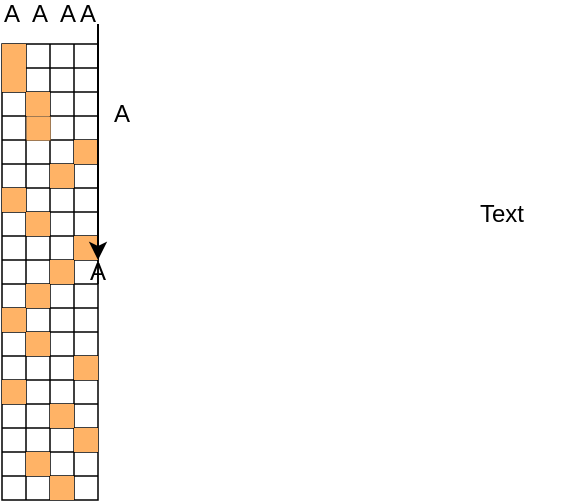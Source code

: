 <mxfile version="21.1.7" type="github">
  <diagram name="第 1 页" id="IOcVYkyOy4ICBnBC5S5M">
    <mxGraphModel dx="1345" dy="809" grid="1" gridSize="10" guides="1" tooltips="1" connect="1" arrows="1" fold="1" page="1" pageScale="1" pageWidth="827" pageHeight="1169" math="0" shadow="0">
      <root>
        <mxCell id="0" />
        <mxCell id="1" parent="0" />
        <mxCell id="PX1jeMutn08824qEmn6C-1" value="" style="shape=table;startSize=0;container=1;collapsible=0;childLayout=tableLayout;fontSize=16;strokeWidth=0.75;strokeColor=default;" parent="1" vertex="1">
          <mxGeometry x="160" y="330" width="48" height="228" as="geometry" />
        </mxCell>
        <mxCell id="PX1jeMutn08824qEmn6C-100" value="" style="shape=tableRow;horizontal=0;startSize=0;swimlaneHead=0;swimlaneBody=0;strokeColor=inherit;top=0;left=0;bottom=0;right=0;collapsible=0;dropTarget=0;fillColor=none;points=[[0,0.5],[1,0.5]];portConstraint=eastwest;fontSize=16;" parent="PX1jeMutn08824qEmn6C-1" vertex="1">
          <mxGeometry width="48" height="12" as="geometry" />
        </mxCell>
        <mxCell id="PX1jeMutn08824qEmn6C-101" value="" style="shape=partialRectangle;html=1;whiteSpace=wrap;connectable=0;overflow=hidden;top=0;left=0;bottom=0;right=0;pointerEvents=1;fontSize=16;fillColor=#FFB366;" parent="PX1jeMutn08824qEmn6C-100" vertex="1">
          <mxGeometry width="12" height="12" as="geometry">
            <mxRectangle width="12" height="12" as="alternateBounds" />
          </mxGeometry>
        </mxCell>
        <mxCell id="PX1jeMutn08824qEmn6C-102" value="" style="shape=partialRectangle;html=1;whiteSpace=wrap;connectable=0;strokeColor=inherit;overflow=hidden;fillColor=none;top=0;left=0;bottom=0;right=0;pointerEvents=1;fontSize=16;" parent="PX1jeMutn08824qEmn6C-100" vertex="1">
          <mxGeometry x="12" width="12" height="12" as="geometry">
            <mxRectangle width="12" height="12" as="alternateBounds" />
          </mxGeometry>
        </mxCell>
        <mxCell id="PX1jeMutn08824qEmn6C-103" style="shape=partialRectangle;html=1;whiteSpace=wrap;connectable=0;strokeColor=inherit;overflow=hidden;fillColor=none;top=0;left=0;bottom=0;right=0;pointerEvents=1;fontSize=16;" parent="PX1jeMutn08824qEmn6C-100" vertex="1">
          <mxGeometry x="24" width="12" height="12" as="geometry">
            <mxRectangle width="12" height="12" as="alternateBounds" />
          </mxGeometry>
        </mxCell>
        <mxCell id="PX1jeMutn08824qEmn6C-104" value="" style="shape=partialRectangle;html=1;whiteSpace=wrap;connectable=0;strokeColor=inherit;overflow=hidden;fillColor=none;top=0;left=0;bottom=0;right=0;pointerEvents=1;fontSize=16;" parent="PX1jeMutn08824qEmn6C-100" vertex="1">
          <mxGeometry x="36" width="12" height="12" as="geometry">
            <mxRectangle width="12" height="12" as="alternateBounds" />
          </mxGeometry>
        </mxCell>
        <mxCell id="PX1jeMutn08824qEmn6C-2" value="" style="shape=tableRow;horizontal=0;startSize=0;swimlaneHead=0;swimlaneBody=0;strokeColor=inherit;top=0;left=0;bottom=0;right=0;collapsible=0;dropTarget=0;fillColor=none;points=[[0,0.5],[1,0.5]];portConstraint=eastwest;fontSize=16;" parent="PX1jeMutn08824qEmn6C-1" vertex="1">
          <mxGeometry y="12" width="48" height="12" as="geometry" />
        </mxCell>
        <mxCell id="PX1jeMutn08824qEmn6C-3" value="" style="shape=partialRectangle;html=1;whiteSpace=wrap;connectable=0;overflow=hidden;top=0;left=0;bottom=0;right=0;pointerEvents=1;fontSize=16;fillColor=#FFB366;" parent="PX1jeMutn08824qEmn6C-2" vertex="1">
          <mxGeometry width="12" height="12" as="geometry">
            <mxRectangle width="12" height="12" as="alternateBounds" />
          </mxGeometry>
        </mxCell>
        <mxCell id="PX1jeMutn08824qEmn6C-4" value="" style="shape=partialRectangle;html=1;whiteSpace=wrap;connectable=0;strokeColor=inherit;overflow=hidden;fillColor=none;top=0;left=0;bottom=0;right=0;pointerEvents=1;fontSize=16;" parent="PX1jeMutn08824qEmn6C-2" vertex="1">
          <mxGeometry x="12" width="12" height="12" as="geometry">
            <mxRectangle width="12" height="12" as="alternateBounds" />
          </mxGeometry>
        </mxCell>
        <mxCell id="PX1jeMutn08824qEmn6C-17" style="shape=partialRectangle;html=1;whiteSpace=wrap;connectable=0;strokeColor=inherit;overflow=hidden;fillColor=none;top=0;left=0;bottom=0;right=0;pointerEvents=1;fontSize=16;" parent="PX1jeMutn08824qEmn6C-2" vertex="1">
          <mxGeometry x="24" width="12" height="12" as="geometry">
            <mxRectangle width="12" height="12" as="alternateBounds" />
          </mxGeometry>
        </mxCell>
        <mxCell id="PX1jeMutn08824qEmn6C-5" value="" style="shape=partialRectangle;html=1;whiteSpace=wrap;connectable=0;strokeColor=inherit;overflow=hidden;fillColor=none;top=0;left=0;bottom=0;right=0;pointerEvents=1;fontSize=16;" parent="PX1jeMutn08824qEmn6C-2" vertex="1">
          <mxGeometry x="36" width="12" height="12" as="geometry">
            <mxRectangle width="12" height="12" as="alternateBounds" />
          </mxGeometry>
        </mxCell>
        <mxCell id="PX1jeMutn08824qEmn6C-6" value="" style="shape=tableRow;horizontal=0;startSize=0;swimlaneHead=0;swimlaneBody=0;strokeColor=inherit;top=0;left=0;bottom=0;right=0;collapsible=0;dropTarget=0;fillColor=none;points=[[0,0.5],[1,0.5]];portConstraint=eastwest;fontSize=16;" parent="PX1jeMutn08824qEmn6C-1" vertex="1">
          <mxGeometry y="24" width="48" height="12" as="geometry" />
        </mxCell>
        <mxCell id="PX1jeMutn08824qEmn6C-7" value="" style="shape=partialRectangle;html=1;whiteSpace=wrap;connectable=0;strokeColor=inherit;overflow=hidden;fillColor=none;top=0;left=0;bottom=0;right=0;pointerEvents=1;fontSize=16;" parent="PX1jeMutn08824qEmn6C-6" vertex="1">
          <mxGeometry width="12" height="12" as="geometry">
            <mxRectangle width="12" height="12" as="alternateBounds" />
          </mxGeometry>
        </mxCell>
        <mxCell id="PX1jeMutn08824qEmn6C-8" value="" style="shape=partialRectangle;html=1;whiteSpace=wrap;connectable=0;strokeColor=inherit;overflow=hidden;fillColor=#FFB366;top=0;left=0;bottom=0;right=0;pointerEvents=1;fontSize=16;" parent="PX1jeMutn08824qEmn6C-6" vertex="1">
          <mxGeometry x="12" width="12" height="12" as="geometry">
            <mxRectangle width="12" height="12" as="alternateBounds" />
          </mxGeometry>
        </mxCell>
        <mxCell id="PX1jeMutn08824qEmn6C-18" style="shape=partialRectangle;html=1;whiteSpace=wrap;connectable=0;strokeColor=inherit;overflow=hidden;fillColor=none;top=0;left=0;bottom=0;right=0;pointerEvents=1;fontSize=16;" parent="PX1jeMutn08824qEmn6C-6" vertex="1">
          <mxGeometry x="24" width="12" height="12" as="geometry">
            <mxRectangle width="12" height="12" as="alternateBounds" />
          </mxGeometry>
        </mxCell>
        <mxCell id="PX1jeMutn08824qEmn6C-9" value="" style="shape=partialRectangle;html=1;whiteSpace=wrap;connectable=0;strokeColor=inherit;overflow=hidden;fillColor=none;top=0;left=0;bottom=0;right=0;pointerEvents=1;fontSize=16;" parent="PX1jeMutn08824qEmn6C-6" vertex="1">
          <mxGeometry x="36" width="12" height="12" as="geometry">
            <mxRectangle width="12" height="12" as="alternateBounds" />
          </mxGeometry>
        </mxCell>
        <mxCell id="PX1jeMutn08824qEmn6C-29" style="shape=tableRow;horizontal=0;startSize=0;swimlaneHead=0;swimlaneBody=0;strokeColor=inherit;top=0;left=0;bottom=0;right=0;collapsible=0;dropTarget=0;fillColor=none;points=[[0,0.5],[1,0.5]];portConstraint=eastwest;fontSize=16;" parent="PX1jeMutn08824qEmn6C-1" vertex="1">
          <mxGeometry y="36" width="48" height="12" as="geometry" />
        </mxCell>
        <mxCell id="PX1jeMutn08824qEmn6C-30" style="shape=partialRectangle;html=1;whiteSpace=wrap;connectable=0;strokeColor=inherit;overflow=hidden;fillColor=none;top=0;left=0;bottom=0;right=0;pointerEvents=1;fontSize=16;" parent="PX1jeMutn08824qEmn6C-29" vertex="1">
          <mxGeometry width="12" height="12" as="geometry">
            <mxRectangle width="12" height="12" as="alternateBounds" />
          </mxGeometry>
        </mxCell>
        <mxCell id="PX1jeMutn08824qEmn6C-31" style="shape=partialRectangle;html=1;whiteSpace=wrap;connectable=0;strokeColor=#000000;overflow=hidden;fillColor=#FFB366;top=0;left=0;bottom=0;right=0;pointerEvents=1;fontSize=16;strokeWidth=0;" parent="PX1jeMutn08824qEmn6C-29" vertex="1">
          <mxGeometry x="12" width="12" height="12" as="geometry">
            <mxRectangle width="12" height="12" as="alternateBounds" />
          </mxGeometry>
        </mxCell>
        <mxCell id="PX1jeMutn08824qEmn6C-32" style="shape=partialRectangle;html=1;whiteSpace=wrap;connectable=0;strokeColor=inherit;overflow=hidden;fillColor=none;top=0;left=0;bottom=0;right=0;pointerEvents=1;fontSize=16;" parent="PX1jeMutn08824qEmn6C-29" vertex="1">
          <mxGeometry x="24" width="12" height="12" as="geometry">
            <mxRectangle width="12" height="12" as="alternateBounds" />
          </mxGeometry>
        </mxCell>
        <mxCell id="PX1jeMutn08824qEmn6C-33" style="shape=partialRectangle;html=1;whiteSpace=wrap;connectable=0;strokeColor=inherit;overflow=hidden;fillColor=none;top=0;left=0;bottom=0;right=0;pointerEvents=1;fontSize=16;" parent="PX1jeMutn08824qEmn6C-29" vertex="1">
          <mxGeometry x="36" width="12" height="12" as="geometry">
            <mxRectangle width="12" height="12" as="alternateBounds" />
          </mxGeometry>
        </mxCell>
        <mxCell id="PX1jeMutn08824qEmn6C-23" style="shape=tableRow;horizontal=0;startSize=0;swimlaneHead=0;swimlaneBody=0;strokeColor=inherit;top=0;left=0;bottom=0;right=0;collapsible=0;dropTarget=0;fillColor=none;points=[[0,0.5],[1,0.5]];portConstraint=eastwest;fontSize=16;" parent="PX1jeMutn08824qEmn6C-1" vertex="1">
          <mxGeometry y="48" width="48" height="12" as="geometry" />
        </mxCell>
        <mxCell id="PX1jeMutn08824qEmn6C-24" style="shape=partialRectangle;html=1;whiteSpace=wrap;connectable=0;strokeColor=inherit;overflow=hidden;fillColor=none;top=0;left=0;bottom=0;right=0;pointerEvents=1;fontSize=16;" parent="PX1jeMutn08824qEmn6C-23" vertex="1">
          <mxGeometry width="12" height="12" as="geometry">
            <mxRectangle width="12" height="12" as="alternateBounds" />
          </mxGeometry>
        </mxCell>
        <mxCell id="PX1jeMutn08824qEmn6C-25" style="shape=partialRectangle;html=1;whiteSpace=wrap;connectable=0;strokeColor=inherit;overflow=hidden;fillColor=none;top=0;left=0;bottom=0;right=0;pointerEvents=1;fontSize=16;" parent="PX1jeMutn08824qEmn6C-23" vertex="1">
          <mxGeometry x="12" width="12" height="12" as="geometry">
            <mxRectangle width="12" height="12" as="alternateBounds" />
          </mxGeometry>
        </mxCell>
        <mxCell id="PX1jeMutn08824qEmn6C-26" style="shape=partialRectangle;html=1;whiteSpace=wrap;connectable=0;strokeColor=inherit;overflow=hidden;fillColor=none;top=0;left=0;bottom=0;right=0;pointerEvents=1;fontSize=16;" parent="PX1jeMutn08824qEmn6C-23" vertex="1">
          <mxGeometry x="24" width="12" height="12" as="geometry">
            <mxRectangle width="12" height="12" as="alternateBounds" />
          </mxGeometry>
        </mxCell>
        <mxCell id="PX1jeMutn08824qEmn6C-27" style="shape=partialRectangle;html=1;whiteSpace=wrap;connectable=0;strokeColor=inherit;overflow=hidden;fillColor=#FFB366;top=0;left=0;bottom=0;right=0;pointerEvents=1;fontSize=16;" parent="PX1jeMutn08824qEmn6C-23" vertex="1">
          <mxGeometry x="36" width="12" height="12" as="geometry">
            <mxRectangle width="12" height="12" as="alternateBounds" />
          </mxGeometry>
        </mxCell>
        <mxCell id="PX1jeMutn08824qEmn6C-10" value="" style="shape=tableRow;horizontal=0;startSize=0;swimlaneHead=0;swimlaneBody=0;strokeColor=inherit;top=0;left=0;bottom=0;right=0;collapsible=0;dropTarget=0;fillColor=none;points=[[0,0.5],[1,0.5]];portConstraint=eastwest;fontSize=16;" parent="PX1jeMutn08824qEmn6C-1" vertex="1">
          <mxGeometry y="60" width="48" height="12" as="geometry" />
        </mxCell>
        <mxCell id="PX1jeMutn08824qEmn6C-11" value="" style="shape=partialRectangle;html=1;whiteSpace=wrap;connectable=0;strokeColor=inherit;overflow=hidden;fillColor=none;top=0;left=0;bottom=0;right=0;pointerEvents=1;fontSize=16;" parent="PX1jeMutn08824qEmn6C-10" vertex="1">
          <mxGeometry width="12" height="12" as="geometry">
            <mxRectangle width="12" height="12" as="alternateBounds" />
          </mxGeometry>
        </mxCell>
        <mxCell id="PX1jeMutn08824qEmn6C-12" value="" style="shape=partialRectangle;html=1;whiteSpace=wrap;connectable=0;strokeColor=inherit;overflow=hidden;fillColor=none;top=0;left=0;bottom=0;right=0;pointerEvents=1;fontSize=16;" parent="PX1jeMutn08824qEmn6C-10" vertex="1">
          <mxGeometry x="12" width="12" height="12" as="geometry">
            <mxRectangle width="12" height="12" as="alternateBounds" />
          </mxGeometry>
        </mxCell>
        <mxCell id="PX1jeMutn08824qEmn6C-19" style="shape=partialRectangle;html=1;whiteSpace=wrap;connectable=0;strokeColor=inherit;overflow=hidden;fillColor=#FFB366;top=0;left=0;bottom=0;right=0;pointerEvents=1;fontSize=16;" parent="PX1jeMutn08824qEmn6C-10" vertex="1">
          <mxGeometry x="24" width="12" height="12" as="geometry">
            <mxRectangle width="12" height="12" as="alternateBounds" />
          </mxGeometry>
        </mxCell>
        <mxCell id="PX1jeMutn08824qEmn6C-13" value="" style="shape=partialRectangle;html=1;whiteSpace=wrap;connectable=0;strokeColor=inherit;overflow=hidden;fillColor=none;top=0;left=0;bottom=0;right=0;pointerEvents=1;fontSize=16;" parent="PX1jeMutn08824qEmn6C-10" vertex="1">
          <mxGeometry x="36" width="12" height="12" as="geometry">
            <mxRectangle width="12" height="12" as="alternateBounds" />
          </mxGeometry>
        </mxCell>
        <mxCell id="PX1jeMutn08824qEmn6C-55" style="shape=tableRow;horizontal=0;startSize=0;swimlaneHead=0;swimlaneBody=0;strokeColor=inherit;top=0;left=0;bottom=0;right=0;collapsible=0;dropTarget=0;fillColor=none;points=[[0,0.5],[1,0.5]];portConstraint=eastwest;fontSize=16;" parent="PX1jeMutn08824qEmn6C-1" vertex="1">
          <mxGeometry y="72" width="48" height="12" as="geometry" />
        </mxCell>
        <mxCell id="PX1jeMutn08824qEmn6C-56" style="shape=partialRectangle;html=1;whiteSpace=wrap;connectable=0;strokeColor=inherit;overflow=hidden;fillColor=#FFB366;top=0;left=0;bottom=0;right=0;pointerEvents=1;fontSize=16;" parent="PX1jeMutn08824qEmn6C-55" vertex="1">
          <mxGeometry width="12" height="12" as="geometry">
            <mxRectangle width="12" height="12" as="alternateBounds" />
          </mxGeometry>
        </mxCell>
        <mxCell id="PX1jeMutn08824qEmn6C-57" style="shape=partialRectangle;html=1;whiteSpace=wrap;connectable=0;strokeColor=inherit;overflow=hidden;fillColor=none;top=0;left=0;bottom=0;right=0;pointerEvents=1;fontSize=16;" parent="PX1jeMutn08824qEmn6C-55" vertex="1">
          <mxGeometry x="12" width="12" height="12" as="geometry">
            <mxRectangle width="12" height="12" as="alternateBounds" />
          </mxGeometry>
        </mxCell>
        <mxCell id="PX1jeMutn08824qEmn6C-58" style="shape=partialRectangle;html=1;whiteSpace=wrap;connectable=0;strokeColor=inherit;overflow=hidden;fillColor=none;top=0;left=0;bottom=0;right=0;pointerEvents=1;fontSize=16;" parent="PX1jeMutn08824qEmn6C-55" vertex="1">
          <mxGeometry x="24" width="12" height="12" as="geometry">
            <mxRectangle width="12" height="12" as="alternateBounds" />
          </mxGeometry>
        </mxCell>
        <mxCell id="PX1jeMutn08824qEmn6C-59" style="shape=partialRectangle;html=1;whiteSpace=wrap;connectable=0;strokeColor=inherit;overflow=hidden;fillColor=none;top=0;left=0;bottom=0;right=0;pointerEvents=1;fontSize=16;" parent="PX1jeMutn08824qEmn6C-55" vertex="1">
          <mxGeometry x="36" width="12" height="12" as="geometry">
            <mxRectangle width="12" height="12" as="alternateBounds" />
          </mxGeometry>
        </mxCell>
        <mxCell id="PX1jeMutn08824qEmn6C-50" style="shape=tableRow;horizontal=0;startSize=0;swimlaneHead=0;swimlaneBody=0;strokeColor=inherit;top=0;left=0;bottom=0;right=0;collapsible=0;dropTarget=0;fillColor=none;points=[[0,0.5],[1,0.5]];portConstraint=eastwest;fontSize=16;" parent="PX1jeMutn08824qEmn6C-1" vertex="1">
          <mxGeometry y="84" width="48" height="12" as="geometry" />
        </mxCell>
        <mxCell id="PX1jeMutn08824qEmn6C-51" style="shape=partialRectangle;html=1;whiteSpace=wrap;connectable=0;strokeColor=inherit;overflow=hidden;fillColor=none;top=0;left=0;bottom=0;right=0;pointerEvents=1;fontSize=16;" parent="PX1jeMutn08824qEmn6C-50" vertex="1">
          <mxGeometry width="12" height="12" as="geometry">
            <mxRectangle width="12" height="12" as="alternateBounds" />
          </mxGeometry>
        </mxCell>
        <mxCell id="PX1jeMutn08824qEmn6C-52" style="shape=partialRectangle;html=1;whiteSpace=wrap;connectable=0;strokeColor=inherit;overflow=hidden;fillColor=#FFB366;top=0;left=0;bottom=0;right=0;pointerEvents=1;fontSize=16;" parent="PX1jeMutn08824qEmn6C-50" vertex="1">
          <mxGeometry x="12" width="12" height="12" as="geometry">
            <mxRectangle width="12" height="12" as="alternateBounds" />
          </mxGeometry>
        </mxCell>
        <mxCell id="PX1jeMutn08824qEmn6C-53" style="shape=partialRectangle;html=1;whiteSpace=wrap;connectable=0;strokeColor=inherit;overflow=hidden;fillColor=none;top=0;left=0;bottom=0;right=0;pointerEvents=1;fontSize=16;" parent="PX1jeMutn08824qEmn6C-50" vertex="1">
          <mxGeometry x="24" width="12" height="12" as="geometry">
            <mxRectangle width="12" height="12" as="alternateBounds" />
          </mxGeometry>
        </mxCell>
        <mxCell id="PX1jeMutn08824qEmn6C-54" style="shape=partialRectangle;html=1;whiteSpace=wrap;connectable=0;strokeColor=inherit;overflow=hidden;fillColor=none;top=0;left=0;bottom=0;right=0;pointerEvents=1;fontSize=16;" parent="PX1jeMutn08824qEmn6C-50" vertex="1">
          <mxGeometry x="36" width="12" height="12" as="geometry">
            <mxRectangle width="12" height="12" as="alternateBounds" />
          </mxGeometry>
        </mxCell>
        <mxCell id="PX1jeMutn08824qEmn6C-45" style="shape=tableRow;horizontal=0;startSize=0;swimlaneHead=0;swimlaneBody=0;strokeColor=inherit;top=0;left=0;bottom=0;right=0;collapsible=0;dropTarget=0;fillColor=none;points=[[0,0.5],[1,0.5]];portConstraint=eastwest;fontSize=16;" parent="PX1jeMutn08824qEmn6C-1" vertex="1">
          <mxGeometry y="96" width="48" height="12" as="geometry" />
        </mxCell>
        <mxCell id="PX1jeMutn08824qEmn6C-46" style="shape=partialRectangle;html=1;whiteSpace=wrap;connectable=0;strokeColor=inherit;overflow=hidden;fillColor=none;top=0;left=0;bottom=0;right=0;pointerEvents=1;fontSize=16;" parent="PX1jeMutn08824qEmn6C-45" vertex="1">
          <mxGeometry width="12" height="12" as="geometry">
            <mxRectangle width="12" height="12" as="alternateBounds" />
          </mxGeometry>
        </mxCell>
        <mxCell id="PX1jeMutn08824qEmn6C-47" style="shape=partialRectangle;html=1;whiteSpace=wrap;connectable=0;strokeColor=inherit;overflow=hidden;fillColor=none;top=0;left=0;bottom=0;right=0;pointerEvents=1;fontSize=16;" parent="PX1jeMutn08824qEmn6C-45" vertex="1">
          <mxGeometry x="12" width="12" height="12" as="geometry">
            <mxRectangle width="12" height="12" as="alternateBounds" />
          </mxGeometry>
        </mxCell>
        <mxCell id="PX1jeMutn08824qEmn6C-48" style="shape=partialRectangle;html=1;whiteSpace=wrap;connectable=0;strokeColor=inherit;overflow=hidden;fillColor=none;top=0;left=0;bottom=0;right=0;pointerEvents=1;fontSize=16;" parent="PX1jeMutn08824qEmn6C-45" vertex="1">
          <mxGeometry x="24" width="12" height="12" as="geometry">
            <mxRectangle width="12" height="12" as="alternateBounds" />
          </mxGeometry>
        </mxCell>
        <mxCell id="PX1jeMutn08824qEmn6C-49" style="shape=partialRectangle;html=1;whiteSpace=wrap;connectable=0;strokeColor=inherit;overflow=hidden;fillColor=#FFB366;top=0;left=0;bottom=0;right=0;pointerEvents=1;fontSize=16;" parent="PX1jeMutn08824qEmn6C-45" vertex="1">
          <mxGeometry x="36" width="12" height="12" as="geometry">
            <mxRectangle width="12" height="12" as="alternateBounds" />
          </mxGeometry>
        </mxCell>
        <mxCell id="PX1jeMutn08824qEmn6C-40" style="shape=tableRow;horizontal=0;startSize=0;swimlaneHead=0;swimlaneBody=0;strokeColor=inherit;top=0;left=0;bottom=0;right=0;collapsible=0;dropTarget=0;fillColor=none;points=[[0,0.5],[1,0.5]];portConstraint=eastwest;fontSize=16;" parent="PX1jeMutn08824qEmn6C-1" vertex="1">
          <mxGeometry y="108" width="48" height="12" as="geometry" />
        </mxCell>
        <mxCell id="PX1jeMutn08824qEmn6C-41" style="shape=partialRectangle;html=1;whiteSpace=wrap;connectable=0;strokeColor=inherit;overflow=hidden;fillColor=none;top=0;left=0;bottom=0;right=0;pointerEvents=1;fontSize=16;" parent="PX1jeMutn08824qEmn6C-40" vertex="1">
          <mxGeometry width="12" height="12" as="geometry">
            <mxRectangle width="12" height="12" as="alternateBounds" />
          </mxGeometry>
        </mxCell>
        <mxCell id="PX1jeMutn08824qEmn6C-42" style="shape=partialRectangle;html=1;whiteSpace=wrap;connectable=0;strokeColor=inherit;overflow=hidden;fillColor=none;top=0;left=0;bottom=0;right=0;pointerEvents=1;fontSize=16;" parent="PX1jeMutn08824qEmn6C-40" vertex="1">
          <mxGeometry x="12" width="12" height="12" as="geometry">
            <mxRectangle width="12" height="12" as="alternateBounds" />
          </mxGeometry>
        </mxCell>
        <mxCell id="PX1jeMutn08824qEmn6C-43" style="shape=partialRectangle;html=1;whiteSpace=wrap;connectable=0;strokeColor=inherit;overflow=hidden;fillColor=#FFB366;top=0;left=0;bottom=0;right=0;pointerEvents=1;fontSize=16;" parent="PX1jeMutn08824qEmn6C-40" vertex="1">
          <mxGeometry x="24" width="12" height="12" as="geometry">
            <mxRectangle width="12" height="12" as="alternateBounds" />
          </mxGeometry>
        </mxCell>
        <mxCell id="PX1jeMutn08824qEmn6C-44" style="shape=partialRectangle;html=1;whiteSpace=wrap;connectable=0;strokeColor=inherit;overflow=hidden;fillColor=none;top=0;left=0;bottom=0;right=0;pointerEvents=1;fontSize=16;" parent="PX1jeMutn08824qEmn6C-40" vertex="1">
          <mxGeometry x="36" width="12" height="12" as="geometry">
            <mxRectangle width="12" height="12" as="alternateBounds" />
          </mxGeometry>
        </mxCell>
        <mxCell id="7ClNc8lkUviN1TfTz80I-3" value="A" style="rounded=0;whiteSpace=wrap;html=1;strokeColor=none;" vertex="1" parent="PX1jeMutn08824qEmn6C-40">
          <mxGeometry x="48" width="NaN" height="12" as="geometry">
            <mxRectangle width="NaN" height="12" as="alternateBounds" />
          </mxGeometry>
        </mxCell>
        <mxCell id="PX1jeMutn08824qEmn6C-35" style="shape=tableRow;horizontal=0;startSize=0;swimlaneHead=0;swimlaneBody=0;strokeColor=inherit;top=0;left=0;bottom=0;right=0;collapsible=0;dropTarget=0;fillColor=none;points=[[0,0.5],[1,0.5]];portConstraint=eastwest;fontSize=16;" parent="PX1jeMutn08824qEmn6C-1" vertex="1">
          <mxGeometry y="120" width="48" height="12" as="geometry" />
        </mxCell>
        <mxCell id="PX1jeMutn08824qEmn6C-36" style="shape=partialRectangle;html=1;whiteSpace=wrap;connectable=0;strokeColor=inherit;overflow=hidden;fillColor=none;top=0;left=0;bottom=0;right=0;pointerEvents=1;fontSize=16;" parent="PX1jeMutn08824qEmn6C-35" vertex="1">
          <mxGeometry width="12" height="12" as="geometry">
            <mxRectangle width="12" height="12" as="alternateBounds" />
          </mxGeometry>
        </mxCell>
        <mxCell id="PX1jeMutn08824qEmn6C-37" style="shape=partialRectangle;html=1;whiteSpace=wrap;connectable=0;strokeColor=inherit;overflow=hidden;fillColor=#FFB366;top=0;left=0;bottom=0;right=0;pointerEvents=1;fontSize=16;" parent="PX1jeMutn08824qEmn6C-35" vertex="1">
          <mxGeometry x="12" width="12" height="12" as="geometry">
            <mxRectangle width="12" height="12" as="alternateBounds" />
          </mxGeometry>
        </mxCell>
        <mxCell id="PX1jeMutn08824qEmn6C-38" style="shape=partialRectangle;html=1;whiteSpace=wrap;connectable=0;strokeColor=inherit;overflow=hidden;fillColor=none;top=0;left=0;bottom=0;right=0;pointerEvents=1;fontSize=16;" parent="PX1jeMutn08824qEmn6C-35" vertex="1">
          <mxGeometry x="24" width="12" height="12" as="geometry">
            <mxRectangle width="12" height="12" as="alternateBounds" />
          </mxGeometry>
        </mxCell>
        <mxCell id="PX1jeMutn08824qEmn6C-39" style="shape=partialRectangle;html=1;whiteSpace=wrap;connectable=0;strokeColor=inherit;overflow=hidden;fillColor=none;top=0;left=0;bottom=0;right=0;pointerEvents=1;fontSize=16;" parent="PX1jeMutn08824qEmn6C-35" vertex="1">
          <mxGeometry x="36" width="12" height="12" as="geometry">
            <mxRectangle width="12" height="12" as="alternateBounds" />
          </mxGeometry>
        </mxCell>
        <mxCell id="PX1jeMutn08824qEmn6C-95" style="shape=tableRow;horizontal=0;startSize=0;swimlaneHead=0;swimlaneBody=0;strokeColor=inherit;top=0;left=0;bottom=0;right=0;collapsible=0;dropTarget=0;fillColor=none;points=[[0,0.5],[1,0.5]];portConstraint=eastwest;fontSize=16;" parent="PX1jeMutn08824qEmn6C-1" vertex="1">
          <mxGeometry y="132" width="48" height="12" as="geometry" />
        </mxCell>
        <mxCell id="PX1jeMutn08824qEmn6C-96" style="shape=partialRectangle;html=1;whiteSpace=wrap;connectable=0;strokeColor=inherit;overflow=hidden;fillColor=#FFB366;top=0;left=0;bottom=0;right=0;pointerEvents=1;fontSize=16;" parent="PX1jeMutn08824qEmn6C-95" vertex="1">
          <mxGeometry width="12" height="12" as="geometry">
            <mxRectangle width="12" height="12" as="alternateBounds" />
          </mxGeometry>
        </mxCell>
        <mxCell id="PX1jeMutn08824qEmn6C-97" style="shape=partialRectangle;html=1;whiteSpace=wrap;connectable=0;strokeColor=inherit;overflow=hidden;fillColor=none;top=0;left=0;bottom=0;right=0;pointerEvents=1;fontSize=16;" parent="PX1jeMutn08824qEmn6C-95" vertex="1">
          <mxGeometry x="12" width="12" height="12" as="geometry">
            <mxRectangle width="12" height="12" as="alternateBounds" />
          </mxGeometry>
        </mxCell>
        <mxCell id="PX1jeMutn08824qEmn6C-98" style="shape=partialRectangle;html=1;whiteSpace=wrap;connectable=0;strokeColor=inherit;overflow=hidden;fillColor=none;top=0;left=0;bottom=0;right=0;pointerEvents=1;fontSize=16;" parent="PX1jeMutn08824qEmn6C-95" vertex="1">
          <mxGeometry x="24" width="12" height="12" as="geometry">
            <mxRectangle width="12" height="12" as="alternateBounds" />
          </mxGeometry>
        </mxCell>
        <mxCell id="PX1jeMutn08824qEmn6C-99" style="shape=partialRectangle;html=1;whiteSpace=wrap;connectable=0;strokeColor=inherit;overflow=hidden;fillColor=none;top=0;left=0;bottom=0;right=0;pointerEvents=1;fontSize=16;" parent="PX1jeMutn08824qEmn6C-95" vertex="1">
          <mxGeometry x="36" width="12" height="12" as="geometry">
            <mxRectangle width="12" height="12" as="alternateBounds" />
          </mxGeometry>
        </mxCell>
        <mxCell id="PX1jeMutn08824qEmn6C-90" style="shape=tableRow;horizontal=0;startSize=0;swimlaneHead=0;swimlaneBody=0;strokeColor=inherit;top=0;left=0;bottom=0;right=0;collapsible=0;dropTarget=0;fillColor=none;points=[[0,0.5],[1,0.5]];portConstraint=eastwest;fontSize=16;" parent="PX1jeMutn08824qEmn6C-1" vertex="1">
          <mxGeometry y="144" width="48" height="12" as="geometry" />
        </mxCell>
        <mxCell id="PX1jeMutn08824qEmn6C-91" style="shape=partialRectangle;html=1;whiteSpace=wrap;connectable=0;strokeColor=inherit;overflow=hidden;fillColor=none;top=0;left=0;bottom=0;right=0;pointerEvents=1;fontSize=16;" parent="PX1jeMutn08824qEmn6C-90" vertex="1">
          <mxGeometry width="12" height="12" as="geometry">
            <mxRectangle width="12" height="12" as="alternateBounds" />
          </mxGeometry>
        </mxCell>
        <mxCell id="PX1jeMutn08824qEmn6C-92" style="shape=partialRectangle;html=1;whiteSpace=wrap;connectable=0;strokeColor=inherit;overflow=hidden;fillColor=#FFB366;top=0;left=0;bottom=0;right=0;pointerEvents=1;fontSize=16;" parent="PX1jeMutn08824qEmn6C-90" vertex="1">
          <mxGeometry x="12" width="12" height="12" as="geometry">
            <mxRectangle width="12" height="12" as="alternateBounds" />
          </mxGeometry>
        </mxCell>
        <mxCell id="PX1jeMutn08824qEmn6C-93" style="shape=partialRectangle;html=1;whiteSpace=wrap;connectable=0;strokeColor=inherit;overflow=hidden;fillColor=none;top=0;left=0;bottom=0;right=0;pointerEvents=1;fontSize=16;" parent="PX1jeMutn08824qEmn6C-90" vertex="1">
          <mxGeometry x="24" width="12" height="12" as="geometry">
            <mxRectangle width="12" height="12" as="alternateBounds" />
          </mxGeometry>
        </mxCell>
        <mxCell id="PX1jeMutn08824qEmn6C-94" style="shape=partialRectangle;html=1;whiteSpace=wrap;connectable=0;strokeColor=inherit;overflow=hidden;fillColor=none;top=0;left=0;bottom=0;right=0;pointerEvents=1;fontSize=16;" parent="PX1jeMutn08824qEmn6C-90" vertex="1">
          <mxGeometry x="36" width="12" height="12" as="geometry">
            <mxRectangle width="12" height="12" as="alternateBounds" />
          </mxGeometry>
        </mxCell>
        <mxCell id="PX1jeMutn08824qEmn6C-85" style="shape=tableRow;horizontal=0;startSize=0;swimlaneHead=0;swimlaneBody=0;strokeColor=inherit;top=0;left=0;bottom=0;right=0;collapsible=0;dropTarget=0;fillColor=none;points=[[0,0.5],[1,0.5]];portConstraint=eastwest;fontSize=16;" parent="PX1jeMutn08824qEmn6C-1" vertex="1">
          <mxGeometry y="156" width="48" height="12" as="geometry" />
        </mxCell>
        <mxCell id="PX1jeMutn08824qEmn6C-86" style="shape=partialRectangle;html=1;whiteSpace=wrap;connectable=0;strokeColor=inherit;overflow=hidden;fillColor=none;top=0;left=0;bottom=0;right=0;pointerEvents=1;fontSize=16;" parent="PX1jeMutn08824qEmn6C-85" vertex="1">
          <mxGeometry width="12" height="12" as="geometry">
            <mxRectangle width="12" height="12" as="alternateBounds" />
          </mxGeometry>
        </mxCell>
        <mxCell id="PX1jeMutn08824qEmn6C-87" style="shape=partialRectangle;html=1;whiteSpace=wrap;connectable=0;strokeColor=inherit;overflow=hidden;fillColor=none;top=0;left=0;bottom=0;right=0;pointerEvents=1;fontSize=16;" parent="PX1jeMutn08824qEmn6C-85" vertex="1">
          <mxGeometry x="12" width="12" height="12" as="geometry">
            <mxRectangle width="12" height="12" as="alternateBounds" />
          </mxGeometry>
        </mxCell>
        <mxCell id="PX1jeMutn08824qEmn6C-88" style="shape=partialRectangle;html=1;whiteSpace=wrap;connectable=0;strokeColor=inherit;overflow=hidden;fillColor=none;top=0;left=0;bottom=0;right=0;pointerEvents=1;fontSize=16;" parent="PX1jeMutn08824qEmn6C-85" vertex="1">
          <mxGeometry x="24" width="12" height="12" as="geometry">
            <mxRectangle width="12" height="12" as="alternateBounds" />
          </mxGeometry>
        </mxCell>
        <mxCell id="PX1jeMutn08824qEmn6C-89" style="shape=partialRectangle;html=1;whiteSpace=wrap;connectable=0;strokeColor=inherit;overflow=hidden;fillColor=#FFB366;top=0;left=0;bottom=0;right=0;pointerEvents=1;fontSize=16;" parent="PX1jeMutn08824qEmn6C-85" vertex="1">
          <mxGeometry x="36" width="12" height="12" as="geometry">
            <mxRectangle width="12" height="12" as="alternateBounds" />
          </mxGeometry>
        </mxCell>
        <mxCell id="PX1jeMutn08824qEmn6C-80" style="shape=tableRow;horizontal=0;startSize=0;swimlaneHead=0;swimlaneBody=0;strokeColor=inherit;top=0;left=0;bottom=0;right=0;collapsible=0;dropTarget=0;fillColor=none;points=[[0,0.5],[1,0.5]];portConstraint=eastwest;fontSize=16;" parent="PX1jeMutn08824qEmn6C-1" vertex="1">
          <mxGeometry y="168" width="48" height="12" as="geometry" />
        </mxCell>
        <mxCell id="PX1jeMutn08824qEmn6C-81" style="shape=partialRectangle;html=1;whiteSpace=wrap;connectable=0;strokeColor=inherit;overflow=hidden;fillColor=#FFB366;top=0;left=0;bottom=0;right=0;pointerEvents=1;fontSize=16;" parent="PX1jeMutn08824qEmn6C-80" vertex="1">
          <mxGeometry width="12" height="12" as="geometry">
            <mxRectangle width="12" height="12" as="alternateBounds" />
          </mxGeometry>
        </mxCell>
        <mxCell id="PX1jeMutn08824qEmn6C-82" style="shape=partialRectangle;html=1;whiteSpace=wrap;connectable=0;strokeColor=inherit;overflow=hidden;fillColor=none;top=0;left=0;bottom=0;right=0;pointerEvents=1;fontSize=16;" parent="PX1jeMutn08824qEmn6C-80" vertex="1">
          <mxGeometry x="12" width="12" height="12" as="geometry">
            <mxRectangle width="12" height="12" as="alternateBounds" />
          </mxGeometry>
        </mxCell>
        <mxCell id="PX1jeMutn08824qEmn6C-83" style="shape=partialRectangle;html=1;whiteSpace=wrap;connectable=0;strokeColor=inherit;overflow=hidden;fillColor=none;top=0;left=0;bottom=0;right=0;pointerEvents=1;fontSize=16;" parent="PX1jeMutn08824qEmn6C-80" vertex="1">
          <mxGeometry x="24" width="12" height="12" as="geometry">
            <mxRectangle width="12" height="12" as="alternateBounds" />
          </mxGeometry>
        </mxCell>
        <mxCell id="PX1jeMutn08824qEmn6C-84" style="shape=partialRectangle;html=1;whiteSpace=wrap;connectable=0;strokeColor=inherit;overflow=hidden;fillColor=none;top=0;left=0;bottom=0;right=0;pointerEvents=1;fontSize=16;" parent="PX1jeMutn08824qEmn6C-80" vertex="1">
          <mxGeometry x="36" width="12" height="12" as="geometry">
            <mxRectangle width="12" height="12" as="alternateBounds" />
          </mxGeometry>
        </mxCell>
        <mxCell id="PX1jeMutn08824qEmn6C-75" style="shape=tableRow;horizontal=0;startSize=0;swimlaneHead=0;swimlaneBody=0;strokeColor=inherit;top=0;left=0;bottom=0;right=0;collapsible=0;dropTarget=0;fillColor=none;points=[[0,0.5],[1,0.5]];portConstraint=eastwest;fontSize=16;" parent="PX1jeMutn08824qEmn6C-1" vertex="1">
          <mxGeometry y="180" width="48" height="12" as="geometry" />
        </mxCell>
        <mxCell id="PX1jeMutn08824qEmn6C-76" style="shape=partialRectangle;html=1;whiteSpace=wrap;connectable=0;strokeColor=inherit;overflow=hidden;fillColor=none;top=0;left=0;bottom=0;right=0;pointerEvents=1;fontSize=16;" parent="PX1jeMutn08824qEmn6C-75" vertex="1">
          <mxGeometry width="12" height="12" as="geometry">
            <mxRectangle width="12" height="12" as="alternateBounds" />
          </mxGeometry>
        </mxCell>
        <mxCell id="PX1jeMutn08824qEmn6C-77" style="shape=partialRectangle;html=1;whiteSpace=wrap;connectable=0;strokeColor=inherit;overflow=hidden;fillColor=none;top=0;left=0;bottom=0;right=0;pointerEvents=1;fontSize=16;" parent="PX1jeMutn08824qEmn6C-75" vertex="1">
          <mxGeometry x="12" width="12" height="12" as="geometry">
            <mxRectangle width="12" height="12" as="alternateBounds" />
          </mxGeometry>
        </mxCell>
        <mxCell id="PX1jeMutn08824qEmn6C-78" style="shape=partialRectangle;html=1;whiteSpace=wrap;connectable=0;strokeColor=inherit;overflow=hidden;fillColor=#FFB366;top=0;left=0;bottom=0;right=0;pointerEvents=1;fontSize=16;" parent="PX1jeMutn08824qEmn6C-75" vertex="1">
          <mxGeometry x="24" width="12" height="12" as="geometry">
            <mxRectangle width="12" height="12" as="alternateBounds" />
          </mxGeometry>
        </mxCell>
        <mxCell id="PX1jeMutn08824qEmn6C-79" style="shape=partialRectangle;html=1;whiteSpace=wrap;connectable=0;strokeColor=inherit;overflow=hidden;fillColor=none;top=0;left=0;bottom=0;right=0;pointerEvents=1;fontSize=16;" parent="PX1jeMutn08824qEmn6C-75" vertex="1">
          <mxGeometry x="36" width="12" height="12" as="geometry">
            <mxRectangle width="12" height="12" as="alternateBounds" />
          </mxGeometry>
        </mxCell>
        <mxCell id="PX1jeMutn08824qEmn6C-70" style="shape=tableRow;horizontal=0;startSize=0;swimlaneHead=0;swimlaneBody=0;strokeColor=inherit;top=0;left=0;bottom=0;right=0;collapsible=0;dropTarget=0;fillColor=none;points=[[0,0.5],[1,0.5]];portConstraint=eastwest;fontSize=16;" parent="PX1jeMutn08824qEmn6C-1" vertex="1">
          <mxGeometry y="192" width="48" height="12" as="geometry" />
        </mxCell>
        <mxCell id="PX1jeMutn08824qEmn6C-71" style="shape=partialRectangle;html=1;whiteSpace=wrap;connectable=0;strokeColor=inherit;overflow=hidden;fillColor=none;top=0;left=0;bottom=0;right=0;pointerEvents=1;fontSize=16;" parent="PX1jeMutn08824qEmn6C-70" vertex="1">
          <mxGeometry width="12" height="12" as="geometry">
            <mxRectangle width="12" height="12" as="alternateBounds" />
          </mxGeometry>
        </mxCell>
        <mxCell id="PX1jeMutn08824qEmn6C-72" style="shape=partialRectangle;html=1;whiteSpace=wrap;connectable=0;strokeColor=inherit;overflow=hidden;fillColor=none;top=0;left=0;bottom=0;right=0;pointerEvents=1;fontSize=16;" parent="PX1jeMutn08824qEmn6C-70" vertex="1">
          <mxGeometry x="12" width="12" height="12" as="geometry">
            <mxRectangle width="12" height="12" as="alternateBounds" />
          </mxGeometry>
        </mxCell>
        <mxCell id="PX1jeMutn08824qEmn6C-73" style="shape=partialRectangle;html=1;whiteSpace=wrap;connectable=0;strokeColor=inherit;overflow=hidden;fillColor=none;top=0;left=0;bottom=0;right=0;pointerEvents=1;fontSize=16;" parent="PX1jeMutn08824qEmn6C-70" vertex="1">
          <mxGeometry x="24" width="12" height="12" as="geometry">
            <mxRectangle width="12" height="12" as="alternateBounds" />
          </mxGeometry>
        </mxCell>
        <mxCell id="PX1jeMutn08824qEmn6C-74" style="shape=partialRectangle;html=1;whiteSpace=wrap;connectable=0;strokeColor=inherit;overflow=hidden;fillColor=#FFB366;top=0;left=0;bottom=0;right=0;pointerEvents=1;fontSize=16;" parent="PX1jeMutn08824qEmn6C-70" vertex="1">
          <mxGeometry x="36" width="12" height="12" as="geometry">
            <mxRectangle width="12" height="12" as="alternateBounds" />
          </mxGeometry>
        </mxCell>
        <mxCell id="PX1jeMutn08824qEmn6C-65" style="shape=tableRow;horizontal=0;startSize=0;swimlaneHead=0;swimlaneBody=0;strokeColor=inherit;top=0;left=0;bottom=0;right=0;collapsible=0;dropTarget=0;fillColor=none;points=[[0,0.5],[1,0.5]];portConstraint=eastwest;fontSize=16;" parent="PX1jeMutn08824qEmn6C-1" vertex="1">
          <mxGeometry y="204" width="48" height="12" as="geometry" />
        </mxCell>
        <mxCell id="PX1jeMutn08824qEmn6C-66" style="shape=partialRectangle;html=1;whiteSpace=wrap;connectable=0;strokeColor=inherit;overflow=hidden;fillColor=none;top=0;left=0;bottom=0;right=0;pointerEvents=1;fontSize=16;" parent="PX1jeMutn08824qEmn6C-65" vertex="1">
          <mxGeometry width="12" height="12" as="geometry">
            <mxRectangle width="12" height="12" as="alternateBounds" />
          </mxGeometry>
        </mxCell>
        <mxCell id="PX1jeMutn08824qEmn6C-67" style="shape=partialRectangle;html=1;whiteSpace=wrap;connectable=0;strokeColor=inherit;overflow=hidden;fillColor=#FFB366;top=0;left=0;bottom=0;right=0;pointerEvents=1;fontSize=16;" parent="PX1jeMutn08824qEmn6C-65" vertex="1">
          <mxGeometry x="12" width="12" height="12" as="geometry">
            <mxRectangle width="12" height="12" as="alternateBounds" />
          </mxGeometry>
        </mxCell>
        <mxCell id="PX1jeMutn08824qEmn6C-68" style="shape=partialRectangle;html=1;whiteSpace=wrap;connectable=0;strokeColor=inherit;overflow=hidden;fillColor=none;top=0;left=0;bottom=0;right=0;pointerEvents=1;fontSize=16;" parent="PX1jeMutn08824qEmn6C-65" vertex="1">
          <mxGeometry x="24" width="12" height="12" as="geometry">
            <mxRectangle width="12" height="12" as="alternateBounds" />
          </mxGeometry>
        </mxCell>
        <mxCell id="PX1jeMutn08824qEmn6C-69" style="shape=partialRectangle;html=1;whiteSpace=wrap;connectable=0;strokeColor=inherit;overflow=hidden;fillColor=none;top=0;left=0;bottom=0;right=0;pointerEvents=1;fontSize=16;" parent="PX1jeMutn08824qEmn6C-65" vertex="1">
          <mxGeometry x="36" width="12" height="12" as="geometry">
            <mxRectangle width="12" height="12" as="alternateBounds" />
          </mxGeometry>
        </mxCell>
        <mxCell id="PX1jeMutn08824qEmn6C-60" style="shape=tableRow;horizontal=0;startSize=0;swimlaneHead=0;swimlaneBody=0;strokeColor=inherit;top=0;left=0;bottom=0;right=0;collapsible=0;dropTarget=0;fillColor=none;points=[[0,0.5],[1,0.5]];portConstraint=eastwest;fontSize=16;" parent="PX1jeMutn08824qEmn6C-1" vertex="1">
          <mxGeometry y="216" width="48" height="12" as="geometry" />
        </mxCell>
        <mxCell id="PX1jeMutn08824qEmn6C-61" style="shape=partialRectangle;html=1;whiteSpace=wrap;connectable=0;strokeColor=inherit;overflow=hidden;fillColor=none;top=0;left=0;bottom=0;right=0;pointerEvents=1;fontSize=16;" parent="PX1jeMutn08824qEmn6C-60" vertex="1">
          <mxGeometry width="12" height="12" as="geometry">
            <mxRectangle width="12" height="12" as="alternateBounds" />
          </mxGeometry>
        </mxCell>
        <mxCell id="PX1jeMutn08824qEmn6C-62" style="shape=partialRectangle;html=1;whiteSpace=wrap;connectable=0;strokeColor=inherit;overflow=hidden;fillColor=none;top=0;left=0;bottom=0;right=0;pointerEvents=1;fontSize=16;" parent="PX1jeMutn08824qEmn6C-60" vertex="1">
          <mxGeometry x="12" width="12" height="12" as="geometry">
            <mxRectangle width="12" height="12" as="alternateBounds" />
          </mxGeometry>
        </mxCell>
        <mxCell id="PX1jeMutn08824qEmn6C-63" style="shape=partialRectangle;html=1;whiteSpace=wrap;connectable=0;strokeColor=inherit;overflow=hidden;fillColor=#FFB366;top=0;left=0;bottom=0;right=0;pointerEvents=1;fontSize=16;" parent="PX1jeMutn08824qEmn6C-60" vertex="1">
          <mxGeometry x="24" width="12" height="12" as="geometry">
            <mxRectangle width="12" height="12" as="alternateBounds" />
          </mxGeometry>
        </mxCell>
        <mxCell id="PX1jeMutn08824qEmn6C-64" style="shape=partialRectangle;html=1;whiteSpace=wrap;connectable=0;strokeColor=inherit;overflow=hidden;fillColor=none;top=0;left=0;bottom=0;right=0;pointerEvents=1;fontSize=16;" parent="PX1jeMutn08824qEmn6C-60" vertex="1">
          <mxGeometry x="36" width="12" height="12" as="geometry">
            <mxRectangle width="12" height="12" as="alternateBounds" />
          </mxGeometry>
        </mxCell>
        <mxCell id="7ClNc8lkUviN1TfTz80I-4" value="" style="edgeStyle=orthogonalEdgeStyle;rounded=0;orthogonalLoop=1;jettySize=auto;html=1;" edge="1" parent="1" source="7ClNc8lkUviN1TfTz80I-10" target="7ClNc8lkUviN1TfTz80I-3">
          <mxGeometry relative="1" as="geometry">
            <mxPoint x="196" y="315" as="sourcePoint" />
          </mxGeometry>
        </mxCell>
        <mxCell id="7ClNc8lkUviN1TfTz80I-1" value="A" style="rounded=0;whiteSpace=wrap;html=1;strokeColor=none;" vertex="1" parent="1">
          <mxGeometry x="160" y="310" width="10" height="10" as="geometry" />
        </mxCell>
        <mxCell id="7ClNc8lkUviN1TfTz80I-6" value="A" style="rounded=0;whiteSpace=wrap;html=1;strokeColor=none;" vertex="1" parent="1">
          <mxGeometry x="174" y="310" width="10" height="10" as="geometry" />
        </mxCell>
        <mxCell id="7ClNc8lkUviN1TfTz80I-10" value="A" style="rounded=0;whiteSpace=wrap;html=1;strokeColor=none;" vertex="1" parent="1">
          <mxGeometry x="198" y="310" width="10" height="10" as="geometry" />
        </mxCell>
        <mxCell id="7ClNc8lkUviN1TfTz80I-14" value="A" style="rounded=0;whiteSpace=wrap;html=1;strokeColor=none;" vertex="1" parent="1">
          <mxGeometry x="188" y="310" width="10" height="10" as="geometry" />
        </mxCell>
        <mxCell id="7ClNc8lkUviN1TfTz80I-16" value="Text" style="text;strokeColor=none;align=center;fillColor=none;html=1;verticalAlign=middle;whiteSpace=wrap;rounded=0;" vertex="1" parent="1">
          <mxGeometry x="380" y="400" width="60" height="30" as="geometry" />
        </mxCell>
        <mxCell id="7ClNc8lkUviN1TfTz80I-17" value="A" style="text;strokeColor=none;align=center;fillColor=none;html=1;verticalAlign=middle;whiteSpace=wrap;rounded=0;" vertex="1" parent="1">
          <mxGeometry x="190" y="350" width="60" height="30" as="geometry" />
        </mxCell>
      </root>
    </mxGraphModel>
  </diagram>
</mxfile>
